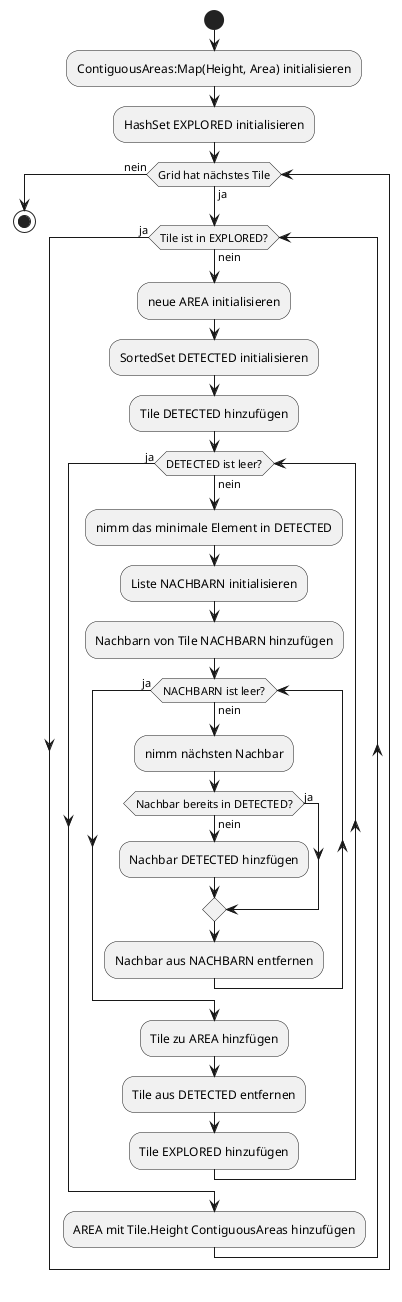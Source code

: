 @startuml
start
:ContiguousAreas:Map(Height, Area) initialisieren;
:HashSet EXPLORED initialisieren;
while(Grid hat nächstes Tile) is (ja)
    while(Tile ist in EXPLORED?) is (nein)
        :neue AREA initialisieren;
        :SortedSet DETECTED initialisieren;
        :Tile DETECTED hinzufügen;
        while(DETECTED ist leer?) is (nein)
            :nimm das minimale Element in DETECTED;
            :Liste NACHBARN initialisieren;
            :Nachbarn von Tile NACHBARN hinzufügen;
            while(NACHBARN ist leer?) is (nein)
                :nimm nächsten Nachbar;
                if(Nachbar bereits in DETECTED?) then (nein)
                    :Nachbar DETECTED hinzfügen;
                else (ja)
                endif
                :Nachbar aus NACHBARN entfernen;
            endwhile (ja)
                :Tile zu AREA hinzfügen;
                :Tile aus DETECTED entfernen;
                :Tile EXPLORED hinzufügen;
        endwhile (ja)
        :AREA mit Tile.Height ContiguousAreas hinzufügen;
    endwhile (ja)
endwhile (nein)
stop
@enduml